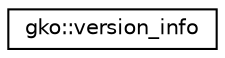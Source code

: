 digraph "Graphical Class Hierarchy"
{
 // INTERACTIVE_SVG=YES
  edge [fontname="Helvetica",fontsize="10",labelfontname="Helvetica",labelfontsize="10"];
  node [fontname="Helvetica",fontsize="10",shape=record];
  rankdir="LR";
  Node1 [label="gko::version_info",height=0.2,width=0.4,color="black", fillcolor="white", style="filled",URL="$classgko_1_1version__info.html",tooltip="Ginkgo uses version numbers to label new features and to communicate backward compatibility guarantee..."];
}
